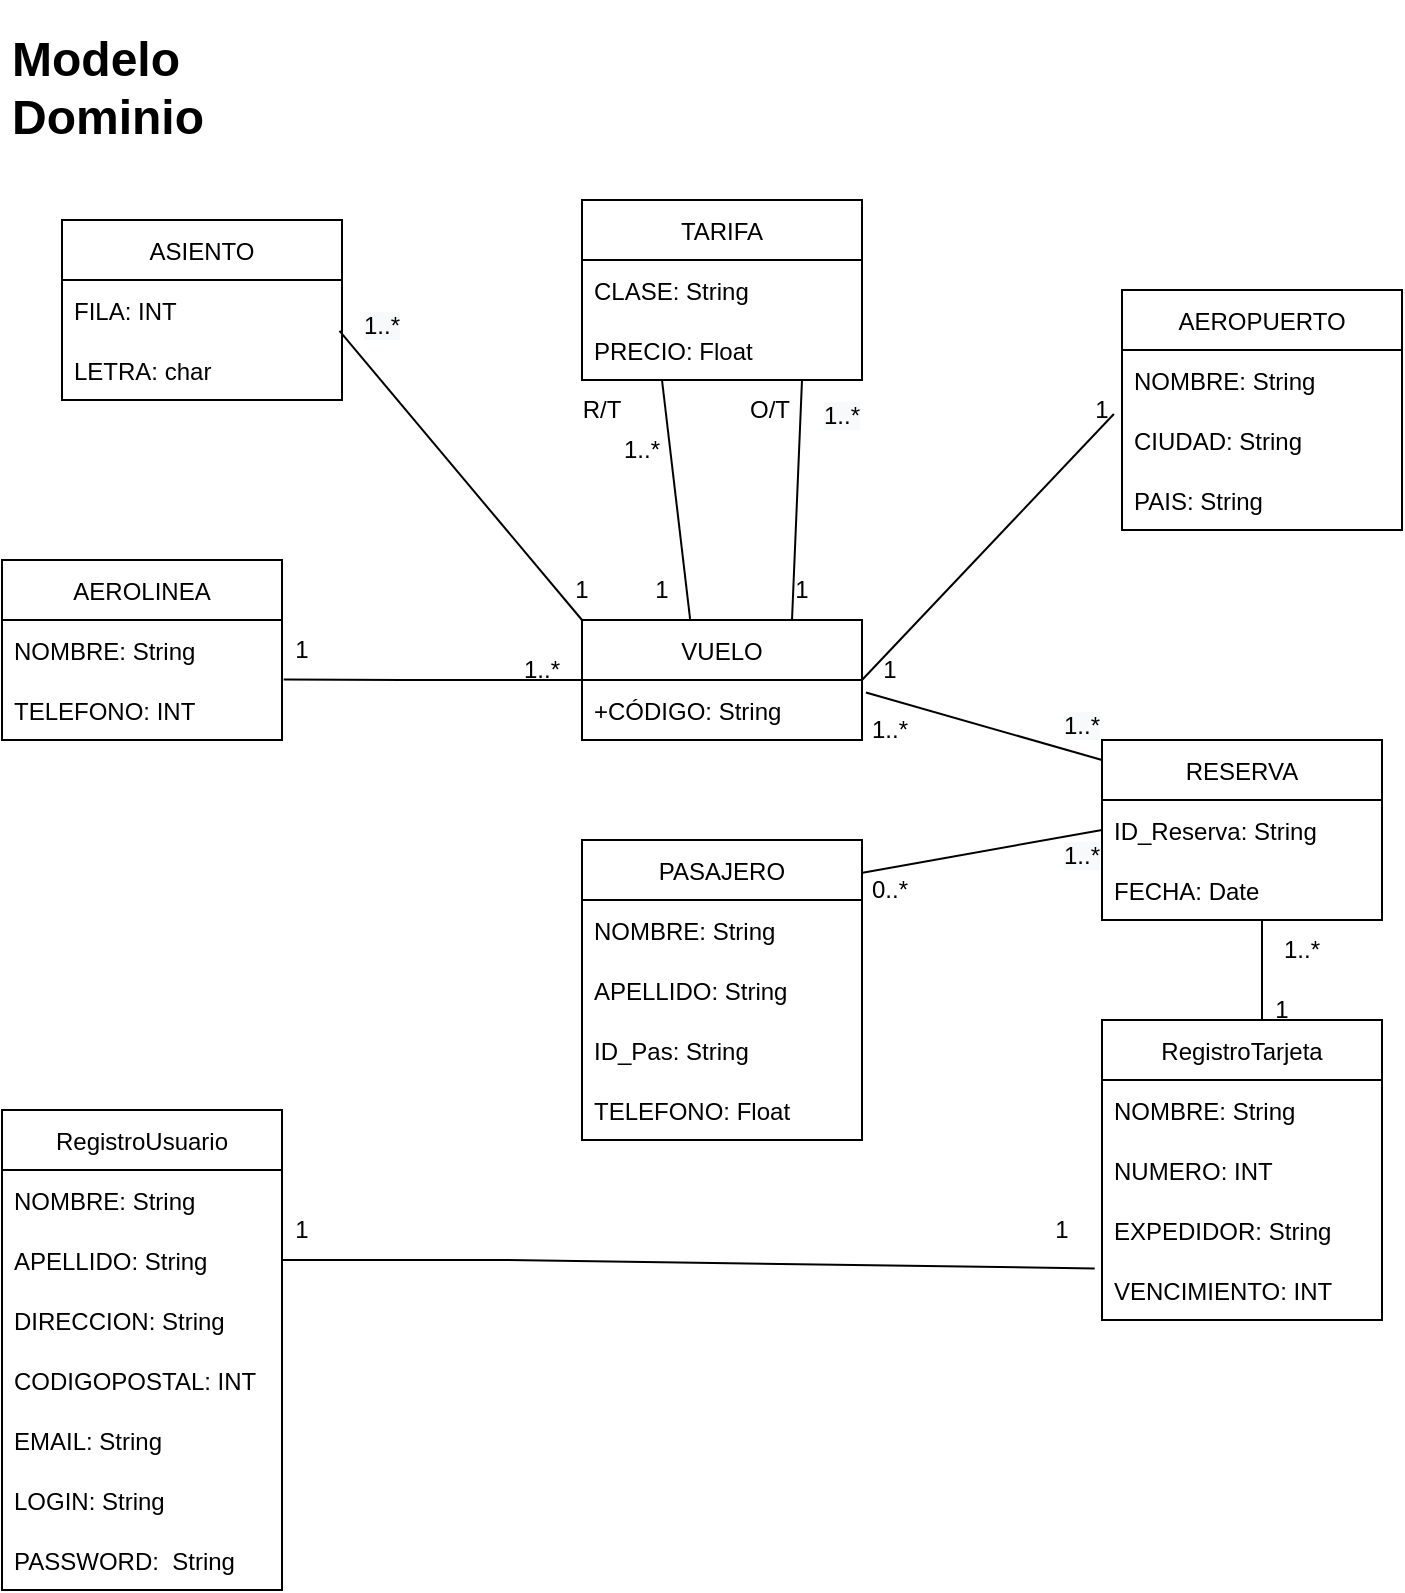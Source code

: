 <mxfile version="20.4.0" type="device" pages="4"><diagram id="knURJhaX554UZfUIasmn" name="Modelo Dominio"><mxGraphModel dx="1038" dy="547" grid="1" gridSize="10" guides="1" tooltips="1" connect="1" arrows="1" fold="1" page="1" pageScale="1" pageWidth="827" pageHeight="1169" math="0" shadow="0"><root><mxCell id="0"/><mxCell id="1" parent="0"/><mxCell id="WAjyS-P3bBQXWxx2FKVL-1" value="&lt;h1&gt;Modelo Dominio&lt;/h1&gt;" style="text;html=1;strokeColor=none;fillColor=none;spacing=5;spacingTop=-20;whiteSpace=wrap;overflow=hidden;rounded=0;" parent="1" vertex="1"><mxGeometry x="30" y="30" width="190" height="120" as="geometry"/></mxCell><mxCell id="RNScKSIP3VG7xCke7J54-3" value="VUELO" style="swimlane;fontStyle=0;childLayout=stackLayout;horizontal=1;startSize=30;horizontalStack=0;resizeParent=1;resizeParentMax=0;resizeLast=0;collapsible=1;marginBottom=0;" parent="1" vertex="1"><mxGeometry x="320" y="330" width="140" height="60" as="geometry"/></mxCell><mxCell id="RNScKSIP3VG7xCke7J54-4" value="+CÓDIGO: String" style="text;strokeColor=none;fillColor=none;align=left;verticalAlign=middle;spacingLeft=4;spacingRight=4;overflow=hidden;points=[[0,0.5],[1,0.5]];portConstraint=eastwest;rotatable=0;" parent="RNScKSIP3VG7xCke7J54-3" vertex="1"><mxGeometry y="30" width="140" height="30" as="geometry"/></mxCell><mxCell id="RNScKSIP3VG7xCke7J54-7" value="TARIFA" style="swimlane;fontStyle=0;childLayout=stackLayout;horizontal=1;startSize=30;horizontalStack=0;resizeParent=1;resizeParentMax=0;resizeLast=0;collapsible=1;marginBottom=0;" parent="1" vertex="1"><mxGeometry x="320" y="120" width="140" height="90" as="geometry"/></mxCell><mxCell id="RNScKSIP3VG7xCke7J54-8" value="CLASE: String" style="text;strokeColor=none;fillColor=none;align=left;verticalAlign=middle;spacingLeft=4;spacingRight=4;overflow=hidden;points=[[0,0.5],[1,0.5]];portConstraint=eastwest;rotatable=0;" parent="RNScKSIP3VG7xCke7J54-7" vertex="1"><mxGeometry y="30" width="140" height="30" as="geometry"/></mxCell><mxCell id="RNScKSIP3VG7xCke7J54-9" value="PRECIO: Float" style="text;strokeColor=none;fillColor=none;align=left;verticalAlign=middle;spacingLeft=4;spacingRight=4;overflow=hidden;points=[[0,0.5],[1,0.5]];portConstraint=eastwest;rotatable=0;" parent="RNScKSIP3VG7xCke7J54-7" vertex="1"><mxGeometry y="60" width="140" height="30" as="geometry"/></mxCell><mxCell id="RNScKSIP3VG7xCke7J54-11" value="" style="endArrow=none;html=1;rounded=0;exitX=0.75;exitY=0;exitDx=0;exitDy=0;" parent="1" source="RNScKSIP3VG7xCke7J54-3" edge="1"><mxGeometry width="50" height="50" relative="1" as="geometry"><mxPoint x="380" y="260" as="sourcePoint"/><mxPoint x="430" y="210" as="targetPoint"/></mxGeometry></mxCell><mxCell id="RNScKSIP3VG7xCke7J54-12" value="" style="endArrow=none;html=1;rounded=0;exitX=0.386;exitY=-0.01;exitDx=0;exitDy=0;exitPerimeter=0;" parent="1" source="RNScKSIP3VG7xCke7J54-3" edge="1"><mxGeometry width="50" height="50" relative="1" as="geometry"><mxPoint x="310" y="260" as="sourcePoint"/><mxPoint x="360" y="210" as="targetPoint"/></mxGeometry></mxCell><mxCell id="RNScKSIP3VG7xCke7J54-13" value="R/T" style="text;html=1;strokeColor=none;fillColor=none;align=center;verticalAlign=middle;whiteSpace=wrap;rounded=0;" parent="1" vertex="1"><mxGeometry x="300" y="210" width="60" height="30" as="geometry"/></mxCell><mxCell id="RNScKSIP3VG7xCke7J54-15" value="O/T" style="text;html=1;strokeColor=none;fillColor=none;align=center;verticalAlign=middle;whiteSpace=wrap;rounded=0;" parent="1" vertex="1"><mxGeometry x="384" y="210" width="60" height="30" as="geometry"/></mxCell><mxCell id="RNScKSIP3VG7xCke7J54-16" value="1" style="text;html=1;strokeColor=none;fillColor=none;align=center;verticalAlign=middle;whiteSpace=wrap;rounded=0;" parent="1" vertex="1"><mxGeometry x="330" y="300" width="60" height="30" as="geometry"/></mxCell><mxCell id="RNScKSIP3VG7xCke7J54-17" value="1" style="text;html=1;strokeColor=none;fillColor=none;align=center;verticalAlign=middle;whiteSpace=wrap;rounded=0;" parent="1" vertex="1"><mxGeometry x="400" y="300" width="60" height="30" as="geometry"/></mxCell><mxCell id="RNScKSIP3VG7xCke7J54-18" value="1..*" style="text;html=1;strokeColor=none;fillColor=none;align=center;verticalAlign=middle;whiteSpace=wrap;rounded=0;" parent="1" vertex="1"><mxGeometry x="320" y="230" width="60" height="30" as="geometry"/></mxCell><mxCell id="RNScKSIP3VG7xCke7J54-19" value="&#10;&lt;span style=&quot;color: rgb(0, 0, 0); font-family: Helvetica; font-size: 12px; font-style: normal; font-variant-ligatures: normal; font-variant-caps: normal; font-weight: 400; letter-spacing: normal; orphans: 2; text-align: center; text-indent: 0px; text-transform: none; widows: 2; word-spacing: 0px; -webkit-text-stroke-width: 0px; background-color: rgb(248, 249, 250); text-decoration-thickness: initial; text-decoration-style: initial; text-decoration-color: initial; float: none; display: inline !important;&quot;&gt;1..*&lt;/span&gt;&#10;&#10;" style="text;html=1;strokeColor=none;fillColor=none;align=center;verticalAlign=middle;whiteSpace=wrap;rounded=0;" parent="1" vertex="1"><mxGeometry x="420" y="220" width="60" height="30" as="geometry"/></mxCell><mxCell id="RNScKSIP3VG7xCke7J54-20" value="ASIENTO" style="swimlane;fontStyle=0;childLayout=stackLayout;horizontal=1;startSize=30;horizontalStack=0;resizeParent=1;resizeParentMax=0;resizeLast=0;collapsible=1;marginBottom=0;" parent="1" vertex="1"><mxGeometry x="60" y="130" width="140" height="90" as="geometry"/></mxCell><mxCell id="RNScKSIP3VG7xCke7J54-21" value="FILA: INT" style="text;strokeColor=none;fillColor=none;align=left;verticalAlign=middle;spacingLeft=4;spacingRight=4;overflow=hidden;points=[[0,0.5],[1,0.5]];portConstraint=eastwest;rotatable=0;" parent="RNScKSIP3VG7xCke7J54-20" vertex="1"><mxGeometry y="30" width="140" height="30" as="geometry"/></mxCell><mxCell id="RNScKSIP3VG7xCke7J54-64" value="LETRA: char" style="text;strokeColor=none;fillColor=none;align=left;verticalAlign=middle;spacingLeft=4;spacingRight=4;overflow=hidden;points=[[0,0.5],[1,0.5]];portConstraint=eastwest;rotatable=0;" parent="RNScKSIP3VG7xCke7J54-20" vertex="1"><mxGeometry y="60" width="140" height="30" as="geometry"/></mxCell><mxCell id="RNScKSIP3VG7xCke7J54-24" value="" style="endArrow=none;html=1;rounded=0;exitX=0;exitY=0;exitDx=0;exitDy=0;entryX=0.991;entryY=-0.153;entryDx=0;entryDy=0;entryPerimeter=0;" parent="1" source="RNScKSIP3VG7xCke7J54-3" edge="1"><mxGeometry width="50" height="50" relative="1" as="geometry"><mxPoint x="260" y="320" as="sourcePoint"/><mxPoint x="198.74" y="185.41" as="targetPoint"/></mxGeometry></mxCell><mxCell id="RNScKSIP3VG7xCke7J54-25" value="1" style="text;html=1;strokeColor=none;fillColor=none;align=center;verticalAlign=middle;whiteSpace=wrap;rounded=0;" parent="1" vertex="1"><mxGeometry x="290" y="300" width="60" height="30" as="geometry"/></mxCell><mxCell id="RNScKSIP3VG7xCke7J54-26" value="&#10;&lt;span style=&quot;color: rgb(0, 0, 0); font-family: Helvetica; font-size: 12px; font-style: normal; font-variant-ligatures: normal; font-variant-caps: normal; font-weight: 400; letter-spacing: normal; orphans: 2; text-align: center; text-indent: 0px; text-transform: none; widows: 2; word-spacing: 0px; -webkit-text-stroke-width: 0px; background-color: rgb(248, 249, 250); text-decoration-thickness: initial; text-decoration-style: initial; text-decoration-color: initial; float: none; display: inline !important;&quot;&gt;1..*&lt;/span&gt;&#10;&#10;" style="text;html=1;strokeColor=none;fillColor=none;align=center;verticalAlign=middle;whiteSpace=wrap;rounded=0;" parent="1" vertex="1"><mxGeometry x="190" y="175" width="60" height="30" as="geometry"/></mxCell><mxCell id="RNScKSIP3VG7xCke7J54-27" value="AEROLINEA" style="swimlane;fontStyle=0;childLayout=stackLayout;horizontal=1;startSize=30;horizontalStack=0;resizeParent=1;resizeParentMax=0;resizeLast=0;collapsible=1;marginBottom=0;" parent="1" vertex="1"><mxGeometry x="30" y="300" width="140" height="90" as="geometry"/></mxCell><mxCell id="RNScKSIP3VG7xCke7J54-28" value="NOMBRE: String" style="text;strokeColor=none;fillColor=none;align=left;verticalAlign=middle;spacingLeft=4;spacingRight=4;overflow=hidden;points=[[0,0.5],[1,0.5]];portConstraint=eastwest;rotatable=0;" parent="RNScKSIP3VG7xCke7J54-27" vertex="1"><mxGeometry y="30" width="140" height="30" as="geometry"/></mxCell><mxCell id="RNScKSIP3VG7xCke7J54-29" value="TELEFONO: INT" style="text;strokeColor=none;fillColor=none;align=left;verticalAlign=middle;spacingLeft=4;spacingRight=4;overflow=hidden;points=[[0,0.5],[1,0.5]];portConstraint=eastwest;rotatable=0;" parent="RNScKSIP3VG7xCke7J54-27" vertex="1"><mxGeometry y="60" width="140" height="30" as="geometry"/></mxCell><mxCell id="RNScKSIP3VG7xCke7J54-31" value="" style="endArrow=none;html=1;rounded=0;entryX=0;entryY=0.5;entryDx=0;entryDy=0;exitX=1.006;exitY=0.993;exitDx=0;exitDy=0;exitPerimeter=0;" parent="1" source="RNScKSIP3VG7xCke7J54-28" target="RNScKSIP3VG7xCke7J54-3" edge="1"><mxGeometry width="50" height="50" relative="1" as="geometry"><mxPoint x="200" y="280" as="sourcePoint"/><mxPoint x="250" y="230" as="targetPoint"/><Array as="points"><mxPoint x="230" y="360"/></Array></mxGeometry></mxCell><mxCell id="RNScKSIP3VG7xCke7J54-32" value="1" style="text;html=1;strokeColor=none;fillColor=none;align=center;verticalAlign=middle;whiteSpace=wrap;rounded=0;" parent="1" vertex="1"><mxGeometry x="150" y="330" width="60" height="30" as="geometry"/></mxCell><mxCell id="RNScKSIP3VG7xCke7J54-35" value="1..*" style="text;html=1;strokeColor=none;fillColor=none;align=center;verticalAlign=middle;whiteSpace=wrap;rounded=0;" parent="1" vertex="1"><mxGeometry x="270" y="340" width="60" height="30" as="geometry"/></mxCell><mxCell id="RNScKSIP3VG7xCke7J54-36" value="AEROPUERTO" style="swimlane;fontStyle=0;childLayout=stackLayout;horizontal=1;startSize=30;horizontalStack=0;resizeParent=1;resizeParentMax=0;resizeLast=0;collapsible=1;marginBottom=0;" parent="1" vertex="1"><mxGeometry x="590" y="165" width="140" height="120" as="geometry"/></mxCell><mxCell id="RNScKSIP3VG7xCke7J54-37" value="NOMBRE: String" style="text;strokeColor=none;fillColor=none;align=left;verticalAlign=middle;spacingLeft=4;spacingRight=4;overflow=hidden;points=[[0,0.5],[1,0.5]];portConstraint=eastwest;rotatable=0;" parent="RNScKSIP3VG7xCke7J54-36" vertex="1"><mxGeometry y="30" width="140" height="30" as="geometry"/></mxCell><mxCell id="RNScKSIP3VG7xCke7J54-38" value="CIUDAD: String" style="text;strokeColor=none;fillColor=none;align=left;verticalAlign=middle;spacingLeft=4;spacingRight=4;overflow=hidden;points=[[0,0.5],[1,0.5]];portConstraint=eastwest;rotatable=0;" parent="RNScKSIP3VG7xCke7J54-36" vertex="1"><mxGeometry y="60" width="140" height="30" as="geometry"/></mxCell><mxCell id="RNScKSIP3VG7xCke7J54-39" value="PAIS: String" style="text;strokeColor=none;fillColor=none;align=left;verticalAlign=middle;spacingLeft=4;spacingRight=4;overflow=hidden;points=[[0,0.5],[1,0.5]];portConstraint=eastwest;rotatable=0;" parent="RNScKSIP3VG7xCke7J54-36" vertex="1"><mxGeometry y="90" width="140" height="30" as="geometry"/></mxCell><mxCell id="RNScKSIP3VG7xCke7J54-40" value="" style="endArrow=none;html=1;rounded=0;entryX=-0.029;entryY=0.067;entryDx=0;entryDy=0;entryPerimeter=0;" parent="1" target="RNScKSIP3VG7xCke7J54-38" edge="1"><mxGeometry width="50" height="50" relative="1" as="geometry"><mxPoint x="460" y="360" as="sourcePoint"/><mxPoint x="510" y="310" as="targetPoint"/></mxGeometry></mxCell><mxCell id="RNScKSIP3VG7xCke7J54-41" value="1" style="text;html=1;strokeColor=none;fillColor=none;align=center;verticalAlign=middle;whiteSpace=wrap;rounded=0;" parent="1" vertex="1"><mxGeometry x="550" y="210" width="60" height="30" as="geometry"/></mxCell><mxCell id="RNScKSIP3VG7xCke7J54-42" value="1" style="text;html=1;strokeColor=none;fillColor=none;align=center;verticalAlign=middle;whiteSpace=wrap;rounded=0;" parent="1" vertex="1"><mxGeometry x="444" y="340" width="60" height="30" as="geometry"/></mxCell><mxCell id="RNScKSIP3VG7xCke7J54-49" value="" style="endArrow=none;html=1;rounded=0;exitX=1.014;exitY=0.207;exitDx=0;exitDy=0;exitPerimeter=0;" parent="1" source="RNScKSIP3VG7xCke7J54-4" edge="1"><mxGeometry width="50" height="50" relative="1" as="geometry"><mxPoint x="460" y="420" as="sourcePoint"/><mxPoint x="580" y="400" as="targetPoint"/></mxGeometry></mxCell><mxCell id="RNScKSIP3VG7xCke7J54-50" value="RESERVA" style="swimlane;fontStyle=0;childLayout=stackLayout;horizontal=1;startSize=30;horizontalStack=0;resizeParent=1;resizeParentMax=0;resizeLast=0;collapsible=1;marginBottom=0;" parent="1" vertex="1"><mxGeometry x="580" y="390" width="140" height="90" as="geometry"/></mxCell><mxCell id="RNScKSIP3VG7xCke7J54-51" value="ID_Reserva: String" style="text;strokeColor=none;fillColor=none;align=left;verticalAlign=middle;spacingLeft=4;spacingRight=4;overflow=hidden;points=[[0,0.5],[1,0.5]];portConstraint=eastwest;rotatable=0;" parent="RNScKSIP3VG7xCke7J54-50" vertex="1"><mxGeometry y="30" width="140" height="30" as="geometry"/></mxCell><mxCell id="RNScKSIP3VG7xCke7J54-52" value="FECHA: Date" style="text;strokeColor=none;fillColor=none;align=left;verticalAlign=middle;spacingLeft=4;spacingRight=4;overflow=hidden;points=[[0,0.5],[1,0.5]];portConstraint=eastwest;rotatable=0;" parent="RNScKSIP3VG7xCke7J54-50" vertex="1"><mxGeometry y="60" width="140" height="30" as="geometry"/></mxCell><mxCell id="RNScKSIP3VG7xCke7J54-54" value="" style="endArrow=none;html=1;rounded=0;entryX=0;entryY=0.5;entryDx=0;entryDy=0;" parent="1" target="RNScKSIP3VG7xCke7J54-51" edge="1"><mxGeometry width="50" height="50" relative="1" as="geometry"><mxPoint x="440" y="460" as="sourcePoint"/><mxPoint x="580" y="410" as="targetPoint"/></mxGeometry></mxCell><mxCell id="RNScKSIP3VG7xCke7J54-55" value="PASAJERO" style="swimlane;fontStyle=0;childLayout=stackLayout;horizontal=1;startSize=30;horizontalStack=0;resizeParent=1;resizeParentMax=0;resizeLast=0;collapsible=1;marginBottom=0;" parent="1" vertex="1"><mxGeometry x="320" y="440" width="140" height="150" as="geometry"/></mxCell><mxCell id="RNScKSIP3VG7xCke7J54-56" value="NOMBRE: String" style="text;strokeColor=none;fillColor=none;align=left;verticalAlign=middle;spacingLeft=4;spacingRight=4;overflow=hidden;points=[[0,0.5],[1,0.5]];portConstraint=eastwest;rotatable=0;" parent="RNScKSIP3VG7xCke7J54-55" vertex="1"><mxGeometry y="30" width="140" height="30" as="geometry"/></mxCell><mxCell id="RNScKSIP3VG7xCke7J54-57" value="APELLIDO: String" style="text;strokeColor=none;fillColor=none;align=left;verticalAlign=middle;spacingLeft=4;spacingRight=4;overflow=hidden;points=[[0,0.5],[1,0.5]];portConstraint=eastwest;rotatable=0;" parent="RNScKSIP3VG7xCke7J54-55" vertex="1"><mxGeometry y="60" width="140" height="30" as="geometry"/></mxCell><mxCell id="RNScKSIP3VG7xCke7J54-58" value="ID_Pas: String" style="text;strokeColor=none;fillColor=none;align=left;verticalAlign=middle;spacingLeft=4;spacingRight=4;overflow=hidden;points=[[0,0.5],[1,0.5]];portConstraint=eastwest;rotatable=0;" parent="RNScKSIP3VG7xCke7J54-55" vertex="1"><mxGeometry y="90" width="140" height="30" as="geometry"/></mxCell><mxCell id="RNScKSIP3VG7xCke7J54-63" value="TELEFONO: Float" style="text;strokeColor=none;fillColor=none;align=left;verticalAlign=middle;spacingLeft=4;spacingRight=4;overflow=hidden;points=[[0,0.5],[1,0.5]];portConstraint=eastwest;rotatable=0;" parent="RNScKSIP3VG7xCke7J54-55" vertex="1"><mxGeometry y="120" width="140" height="30" as="geometry"/></mxCell><mxCell id="RNScKSIP3VG7xCke7J54-59" value="0..*" style="text;html=1;strokeColor=none;fillColor=none;align=center;verticalAlign=middle;whiteSpace=wrap;rounded=0;" parent="1" vertex="1"><mxGeometry x="444" y="450" width="60" height="30" as="geometry"/></mxCell><mxCell id="RNScKSIP3VG7xCke7J54-60" value="&#10;&lt;span style=&quot;color: rgb(0, 0, 0); font-family: Helvetica; font-size: 12px; font-style: normal; font-variant-ligatures: normal; font-variant-caps: normal; font-weight: 400; letter-spacing: normal; orphans: 2; text-align: center; text-indent: 0px; text-transform: none; widows: 2; word-spacing: 0px; -webkit-text-stroke-width: 0px; background-color: rgb(248, 249, 250); text-decoration-thickness: initial; text-decoration-style: initial; text-decoration-color: initial; float: none; display: inline !important;&quot;&gt;1..*&lt;/span&gt;&#10;&#10;" style="text;html=1;strokeColor=none;fillColor=none;align=center;verticalAlign=middle;whiteSpace=wrap;rounded=0;" parent="1" vertex="1"><mxGeometry x="540" y="440" width="60" height="30" as="geometry"/></mxCell><mxCell id="RNScKSIP3VG7xCke7J54-61" value="1..*" style="text;html=1;strokeColor=none;fillColor=none;align=center;verticalAlign=middle;whiteSpace=wrap;rounded=0;" parent="1" vertex="1"><mxGeometry x="444" y="370" width="60" height="30" as="geometry"/></mxCell><mxCell id="RNScKSIP3VG7xCke7J54-62" value="&#10;&lt;span style=&quot;color: rgb(0, 0, 0); font-family: Helvetica; font-size: 12px; font-style: normal; font-variant-ligatures: normal; font-variant-caps: normal; font-weight: 400; letter-spacing: normal; orphans: 2; text-align: center; text-indent: 0px; text-transform: none; widows: 2; word-spacing: 0px; -webkit-text-stroke-width: 0px; background-color: rgb(248, 249, 250); text-decoration-thickness: initial; text-decoration-style: initial; text-decoration-color: initial; float: none; display: inline !important;&quot;&gt;1..*&lt;/span&gt;&#10;&#10;" style="text;html=1;strokeColor=none;fillColor=none;align=center;verticalAlign=middle;whiteSpace=wrap;rounded=0;" parent="1" vertex="1"><mxGeometry x="540" y="375" width="60" height="30" as="geometry"/></mxCell><mxCell id="dt868lQmkPPygjJpLcoF-1" value="" style="endArrow=none;html=1;rounded=0;" edge="1" parent="1"><mxGeometry width="50" height="50" relative="1" as="geometry"><mxPoint x="660" y="530" as="sourcePoint"/><mxPoint x="660" y="480" as="targetPoint"/></mxGeometry></mxCell><mxCell id="dt868lQmkPPygjJpLcoF-2" value="RegistroTarjeta" style="swimlane;fontStyle=0;childLayout=stackLayout;horizontal=1;startSize=30;horizontalStack=0;resizeParent=1;resizeParentMax=0;resizeLast=0;collapsible=1;marginBottom=0;" vertex="1" parent="1"><mxGeometry x="580" y="530" width="140" height="150" as="geometry"/></mxCell><mxCell id="dt868lQmkPPygjJpLcoF-3" value="NOMBRE: String" style="text;strokeColor=none;fillColor=none;align=left;verticalAlign=middle;spacingLeft=4;spacingRight=4;overflow=hidden;points=[[0,0.5],[1,0.5]];portConstraint=eastwest;rotatable=0;" vertex="1" parent="dt868lQmkPPygjJpLcoF-2"><mxGeometry y="30" width="140" height="30" as="geometry"/></mxCell><mxCell id="dt868lQmkPPygjJpLcoF-4" value="NUMERO: INT" style="text;strokeColor=none;fillColor=none;align=left;verticalAlign=middle;spacingLeft=4;spacingRight=4;overflow=hidden;points=[[0,0.5],[1,0.5]];portConstraint=eastwest;rotatable=0;" vertex="1" parent="dt868lQmkPPygjJpLcoF-2"><mxGeometry y="60" width="140" height="30" as="geometry"/></mxCell><mxCell id="dt868lQmkPPygjJpLcoF-5" value="EXPEDIDOR: String" style="text;strokeColor=none;fillColor=none;align=left;verticalAlign=middle;spacingLeft=4;spacingRight=4;overflow=hidden;points=[[0,0.5],[1,0.5]];portConstraint=eastwest;rotatable=0;" vertex="1" parent="dt868lQmkPPygjJpLcoF-2"><mxGeometry y="90" width="140" height="30" as="geometry"/></mxCell><mxCell id="dt868lQmkPPygjJpLcoF-6" value="VENCIMIENTO: INT" style="text;strokeColor=none;fillColor=none;align=left;verticalAlign=middle;spacingLeft=4;spacingRight=4;overflow=hidden;points=[[0,0.5],[1,0.5]];portConstraint=eastwest;rotatable=0;" vertex="1" parent="dt868lQmkPPygjJpLcoF-2"><mxGeometry y="120" width="140" height="30" as="geometry"/></mxCell><mxCell id="dt868lQmkPPygjJpLcoF-7" value="1" style="text;html=1;strokeColor=none;fillColor=none;align=center;verticalAlign=middle;whiteSpace=wrap;rounded=0;" vertex="1" parent="1"><mxGeometry x="640" y="510" width="60" height="30" as="geometry"/></mxCell><mxCell id="dt868lQmkPPygjJpLcoF-9" value="1..*" style="text;html=1;strokeColor=none;fillColor=none;align=center;verticalAlign=middle;whiteSpace=wrap;rounded=0;" vertex="1" parent="1"><mxGeometry x="650" y="480" width="60" height="30" as="geometry"/></mxCell><mxCell id="dt868lQmkPPygjJpLcoF-10" value="RegistroUsuario" style="swimlane;fontStyle=0;childLayout=stackLayout;horizontal=1;startSize=30;horizontalStack=0;resizeParent=1;resizeParentMax=0;resizeLast=0;collapsible=1;marginBottom=0;" vertex="1" parent="1"><mxGeometry x="30" y="575" width="140" height="240" as="geometry"/></mxCell><mxCell id="dt868lQmkPPygjJpLcoF-11" value="NOMBRE: String" style="text;strokeColor=none;fillColor=none;align=left;verticalAlign=middle;spacingLeft=4;spacingRight=4;overflow=hidden;points=[[0,0.5],[1,0.5]];portConstraint=eastwest;rotatable=0;" vertex="1" parent="dt868lQmkPPygjJpLcoF-10"><mxGeometry y="30" width="140" height="30" as="geometry"/></mxCell><mxCell id="dt868lQmkPPygjJpLcoF-14" value="APELLIDO: String" style="text;strokeColor=none;fillColor=none;align=left;verticalAlign=middle;spacingLeft=4;spacingRight=4;overflow=hidden;points=[[0,0.5],[1,0.5]];portConstraint=eastwest;rotatable=0;" vertex="1" parent="dt868lQmkPPygjJpLcoF-10"><mxGeometry y="60" width="140" height="30" as="geometry"/></mxCell><mxCell id="dt868lQmkPPygjJpLcoF-12" value="DIRECCION: String" style="text;strokeColor=none;fillColor=none;align=left;verticalAlign=middle;spacingLeft=4;spacingRight=4;overflow=hidden;points=[[0,0.5],[1,0.5]];portConstraint=eastwest;rotatable=0;" vertex="1" parent="dt868lQmkPPygjJpLcoF-10"><mxGeometry y="90" width="140" height="30" as="geometry"/></mxCell><mxCell id="dt868lQmkPPygjJpLcoF-13" value="CODIGOPOSTAL: INT" style="text;strokeColor=none;fillColor=none;align=left;verticalAlign=middle;spacingLeft=4;spacingRight=4;overflow=hidden;points=[[0,0.5],[1,0.5]];portConstraint=eastwest;rotatable=0;" vertex="1" parent="dt868lQmkPPygjJpLcoF-10"><mxGeometry y="120" width="140" height="30" as="geometry"/></mxCell><mxCell id="dt868lQmkPPygjJpLcoF-15" value="EMAIL: String" style="text;strokeColor=none;fillColor=none;align=left;verticalAlign=middle;spacingLeft=4;spacingRight=4;overflow=hidden;points=[[0,0.5],[1,0.5]];portConstraint=eastwest;rotatable=0;" vertex="1" parent="dt868lQmkPPygjJpLcoF-10"><mxGeometry y="150" width="140" height="30" as="geometry"/></mxCell><mxCell id="dt868lQmkPPygjJpLcoF-16" value="LOGIN: String" style="text;strokeColor=none;fillColor=none;align=left;verticalAlign=middle;spacingLeft=4;spacingRight=4;overflow=hidden;points=[[0,0.5],[1,0.5]];portConstraint=eastwest;rotatable=0;" vertex="1" parent="dt868lQmkPPygjJpLcoF-10"><mxGeometry y="180" width="140" height="30" as="geometry"/></mxCell><mxCell id="dt868lQmkPPygjJpLcoF-17" value="PASSWORD:  String" style="text;strokeColor=none;fillColor=none;align=left;verticalAlign=middle;spacingLeft=4;spacingRight=4;overflow=hidden;points=[[0,0.5],[1,0.5]];portConstraint=eastwest;rotatable=0;" vertex="1" parent="dt868lQmkPPygjJpLcoF-10"><mxGeometry y="210" width="140" height="30" as="geometry"/></mxCell><mxCell id="dt868lQmkPPygjJpLcoF-19" value="" style="endArrow=none;html=1;rounded=0;exitX=1;exitY=0.5;exitDx=0;exitDy=0;entryX=-0.026;entryY=0.14;entryDx=0;entryDy=0;entryPerimeter=0;" edge="1" parent="1" source="dt868lQmkPPygjJpLcoF-14" target="dt868lQmkPPygjJpLcoF-6"><mxGeometry width="50" height="50" relative="1" as="geometry"><mxPoint x="600" y="730" as="sourcePoint"/><mxPoint x="650" y="680" as="targetPoint"/><Array as="points"><mxPoint x="280" y="650"/></Array></mxGeometry></mxCell><mxCell id="dt868lQmkPPygjJpLcoF-20" value="1" style="text;html=1;strokeColor=none;fillColor=none;align=center;verticalAlign=middle;whiteSpace=wrap;rounded=0;" vertex="1" parent="1"><mxGeometry x="530" y="620" width="60" height="30" as="geometry"/></mxCell><mxCell id="dt868lQmkPPygjJpLcoF-21" value="1" style="text;html=1;strokeColor=none;fillColor=none;align=center;verticalAlign=middle;whiteSpace=wrap;rounded=0;" vertex="1" parent="1"><mxGeometry x="150" y="620" width="60" height="30" as="geometry"/></mxCell></root></mxGraphModel></diagram><diagram id="EfIGA9Op2pjt3OfpkC7z" name="DER Logico"><mxGraphModel dx="2903" dy="978" grid="1" gridSize="10" guides="1" tooltips="1" connect="1" arrows="1" fold="1" page="1" pageScale="1" pageWidth="827" pageHeight="1169" math="0" shadow="0"><root><mxCell id="0"/><mxCell id="1" parent="0"/><mxCell id="EucIv2n5wqgnmH3EYZCQ-1" value="&lt;h1&gt;DER Lógico&lt;/h1&gt;" style="text;html=1;strokeColor=none;fillColor=none;spacing=5;spacingTop=-20;whiteSpace=wrap;overflow=hidden;rounded=0;" parent="1" vertex="1"><mxGeometry x="10" y="10" width="190" height="120" as="geometry"/></mxCell><mxCell id="EucIv2n5wqgnmH3EYZCQ-6" style="edgeStyle=orthogonalEdgeStyle;rounded=0;orthogonalLoop=1;jettySize=auto;html=1;exitX=0.5;exitY=0;exitDx=0;exitDy=0;entryX=0.5;entryY=1;entryDx=0;entryDy=0;" parent="1" source="EucIv2n5wqgnmH3EYZCQ-2" target="EucIv2n5wqgnmH3EYZCQ-3" edge="1"><mxGeometry relative="1" as="geometry"/></mxCell><mxCell id="EucIv2n5wqgnmH3EYZCQ-7" style="edgeStyle=orthogonalEdgeStyle;rounded=0;orthogonalLoop=1;jettySize=auto;html=1;exitX=0.5;exitY=0;exitDx=0;exitDy=0;entryX=0.5;entryY=1;entryDx=0;entryDy=0;" parent="1" source="EucIv2n5wqgnmH3EYZCQ-2" target="EucIv2n5wqgnmH3EYZCQ-4" edge="1"><mxGeometry relative="1" as="geometry"/></mxCell><mxCell id="EucIv2n5wqgnmH3EYZCQ-8" style="edgeStyle=orthogonalEdgeStyle;rounded=0;orthogonalLoop=1;jettySize=auto;html=1;exitX=0.5;exitY=0;exitDx=0;exitDy=0;entryX=0.5;entryY=1;entryDx=0;entryDy=0;" parent="1" source="EucIv2n5wqgnmH3EYZCQ-2" target="EucIv2n5wqgnmH3EYZCQ-5" edge="1"><mxGeometry relative="1" as="geometry"/></mxCell><mxCell id="EucIv2n5wqgnmH3EYZCQ-2" value="SOCIO" style="rounded=0;whiteSpace=wrap;html=1;" parent="1" vertex="1"><mxGeometry x="354" y="190" width="120" height="60" as="geometry"/></mxCell><mxCell id="EucIv2n5wqgnmH3EYZCQ-3" value="NOMBRE" style="ellipse;whiteSpace=wrap;html=1;" parent="1" vertex="1"><mxGeometry x="230" y="80" width="100" height="60" as="geometry"/></mxCell><mxCell id="EucIv2n5wqgnmH3EYZCQ-4" value="APELLIDO" style="ellipse;whiteSpace=wrap;html=1;" parent="1" vertex="1"><mxGeometry x="360" y="80" width="100" height="60" as="geometry"/></mxCell><mxCell id="EucIv2n5wqgnmH3EYZCQ-5" value="&lt;u&gt;&lt;b&gt;COD_SOCIO&lt;/b&gt;&lt;/u&gt;" style="ellipse;whiteSpace=wrap;html=1;" parent="1" vertex="1"><mxGeometry x="490" y="80" width="100" height="60" as="geometry"/></mxCell><mxCell id="EucIv2n5wqgnmH3EYZCQ-9" value="PERTENECE" style="rhombus;whiteSpace=wrap;html=1;" parent="1" vertex="1"><mxGeometry x="140" y="170" width="80" height="80" as="geometry"/></mxCell><mxCell id="EucIv2n5wqgnmH3EYZCQ-10" value="" style="endArrow=none;html=1;rounded=0;entryX=0;entryY=0.377;entryDx=0;entryDy=0;entryPerimeter=0;" parent="1" target="EucIv2n5wqgnmH3EYZCQ-2" edge="1"><mxGeometry width="50" height="50" relative="1" as="geometry"><mxPoint x="220" y="213" as="sourcePoint"/><mxPoint x="170" y="160" as="targetPoint"/></mxGeometry></mxCell><mxCell id="EucIv2n5wqgnmH3EYZCQ-11" value="" style="endArrow=none;html=1;rounded=0;" parent="1" edge="1"><mxGeometry width="50" height="50" relative="1" as="geometry"><mxPoint x="-10" y="209.5" as="sourcePoint"/><mxPoint x="140" y="209.5" as="targetPoint"/></mxGeometry></mxCell><mxCell id="EucIv2n5wqgnmH3EYZCQ-12" value="N" style="text;html=1;strokeColor=none;fillColor=none;align=center;verticalAlign=middle;whiteSpace=wrap;rounded=0;" parent="1" vertex="1"><mxGeometry x="310" y="190" width="60" height="30" as="geometry"/></mxCell><mxCell id="EucIv2n5wqgnmH3EYZCQ-18" style="edgeStyle=orthogonalEdgeStyle;rounded=0;orthogonalLoop=1;jettySize=auto;html=1;exitX=0.5;exitY=1;exitDx=0;exitDy=0;entryX=0.5;entryY=0;entryDx=0;entryDy=0;" parent="1" source="EucIv2n5wqgnmH3EYZCQ-13" target="EucIv2n5wqgnmH3EYZCQ-17" edge="1"><mxGeometry relative="1" as="geometry"/></mxCell><mxCell id="EucIv2n5wqgnmH3EYZCQ-19" style="edgeStyle=orthogonalEdgeStyle;rounded=0;orthogonalLoop=1;jettySize=auto;html=1;exitX=0.5;exitY=1;exitDx=0;exitDy=0;entryX=0.5;entryY=0;entryDx=0;entryDy=0;" parent="1" source="EucIv2n5wqgnmH3EYZCQ-13" target="EucIv2n5wqgnmH3EYZCQ-16" edge="1"><mxGeometry relative="1" as="geometry"/></mxCell><mxCell id="EucIv2n5wqgnmH3EYZCQ-13" value="CATEGORIA" style="rounded=0;whiteSpace=wrap;html=1;" parent="1" vertex="1"><mxGeometry x="-130" y="180" width="120" height="60" as="geometry"/></mxCell><mxCell id="EucIv2n5wqgnmH3EYZCQ-14" value="1" style="text;html=1;strokeColor=none;fillColor=none;align=center;verticalAlign=middle;whiteSpace=wrap;rounded=0;" parent="1" vertex="1"><mxGeometry x="-20" y="180" width="60" height="30" as="geometry"/></mxCell><mxCell id="EucIv2n5wqgnmH3EYZCQ-15" value="1:N" style="text;html=1;strokeColor=none;fillColor=none;align=center;verticalAlign=middle;whiteSpace=wrap;rounded=0;" parent="1" vertex="1"><mxGeometry x="150" y="140" width="60" height="30" as="geometry"/></mxCell><mxCell id="EucIv2n5wqgnmH3EYZCQ-16" value="NOMBRE" style="ellipse;whiteSpace=wrap;html=1;" parent="1" vertex="1"><mxGeometry x="-220" y="280" width="100" height="60" as="geometry"/></mxCell><mxCell id="EucIv2n5wqgnmH3EYZCQ-17" value="&lt;u&gt;&lt;b&gt;COD_CAT&lt;/b&gt;&lt;/u&gt;" style="ellipse;whiteSpace=wrap;html=1;" parent="1" vertex="1"><mxGeometry x="-90" y="280" width="100" height="60" as="geometry"/></mxCell><mxCell id="EucIv2n5wqgnmH3EYZCQ-20" value="" style="endArrow=none;html=1;rounded=0;" parent="1" edge="1"><mxGeometry width="50" height="50" relative="1" as="geometry"><mxPoint x="420" y="310" as="sourcePoint"/><mxPoint x="420" y="250" as="targetPoint"/></mxGeometry></mxCell><mxCell id="EucIv2n5wqgnmH3EYZCQ-21" value="PRACTICA" style="rhombus;whiteSpace=wrap;html=1;" parent="1" vertex="1"><mxGeometry x="380" y="310" width="80" height="80" as="geometry"/></mxCell><mxCell id="EucIv2n5wqgnmH3EYZCQ-22" value="N:M" style="text;html=1;strokeColor=none;fillColor=none;align=center;verticalAlign=middle;whiteSpace=wrap;rounded=0;" parent="1" vertex="1"><mxGeometry x="450" y="335" width="60" height="30" as="geometry"/></mxCell><mxCell id="EucIv2n5wqgnmH3EYZCQ-23" value="N" style="text;html=1;strokeColor=none;fillColor=none;align=center;verticalAlign=middle;whiteSpace=wrap;rounded=0;" parent="1" vertex="1"><mxGeometry x="400" y="250" width="60" height="30" as="geometry"/></mxCell><mxCell id="EucIv2n5wqgnmH3EYZCQ-24" value="" style="endArrow=none;html=1;rounded=0;" parent="1" edge="1"><mxGeometry width="50" height="50" relative="1" as="geometry"><mxPoint x="419.5" y="450" as="sourcePoint"/><mxPoint x="419.5" y="390" as="targetPoint"/></mxGeometry></mxCell><mxCell id="EucIv2n5wqgnmH3EYZCQ-30" style="edgeStyle=orthogonalEdgeStyle;rounded=0;orthogonalLoop=1;jettySize=auto;html=1;exitX=0.5;exitY=1;exitDx=0;exitDy=0;entryX=0.5;entryY=0;entryDx=0;entryDy=0;" parent="1" source="EucIv2n5wqgnmH3EYZCQ-25" target="EucIv2n5wqgnmH3EYZCQ-28" edge="1"><mxGeometry relative="1" as="geometry"/></mxCell><mxCell id="EucIv2n5wqgnmH3EYZCQ-31" style="edgeStyle=orthogonalEdgeStyle;rounded=0;orthogonalLoop=1;jettySize=auto;html=1;exitX=0.5;exitY=1;exitDx=0;exitDy=0;entryX=0.5;entryY=0;entryDx=0;entryDy=0;" parent="1" source="EucIv2n5wqgnmH3EYZCQ-25" target="EucIv2n5wqgnmH3EYZCQ-29" edge="1"><mxGeometry relative="1" as="geometry"/></mxCell><mxCell id="EucIv2n5wqgnmH3EYZCQ-32" style="edgeStyle=orthogonalEdgeStyle;rounded=0;orthogonalLoop=1;jettySize=auto;html=1;exitX=0.5;exitY=1;exitDx=0;exitDy=0;entryX=0.5;entryY=0;entryDx=0;entryDy=0;" parent="1" source="EucIv2n5wqgnmH3EYZCQ-25" target="EucIv2n5wqgnmH3EYZCQ-27" edge="1"><mxGeometry relative="1" as="geometry"/></mxCell><mxCell id="EucIv2n5wqgnmH3EYZCQ-25" value="DEPORTE" style="rounded=0;whiteSpace=wrap;html=1;" parent="1" vertex="1"><mxGeometry x="360" y="450" width="120" height="60" as="geometry"/></mxCell><mxCell id="EucIv2n5wqgnmH3EYZCQ-26" value="M" style="text;html=1;strokeColor=none;fillColor=none;align=center;verticalAlign=middle;whiteSpace=wrap;rounded=0;" parent="1" vertex="1"><mxGeometry x="400" y="420" width="60" height="30" as="geometry"/></mxCell><mxCell id="EucIv2n5wqgnmH3EYZCQ-27" value="&lt;u&gt;&lt;b&gt;COD_DEPORTE&lt;/b&gt;&lt;/u&gt;" style="ellipse;whiteSpace=wrap;html=1;" parent="1" vertex="1"><mxGeometry x="230" y="555" width="100" height="60" as="geometry"/></mxCell><mxCell id="EucIv2n5wqgnmH3EYZCQ-28" value="NOMBRE" style="ellipse;whiteSpace=wrap;html=1;" parent="1" vertex="1"><mxGeometry x="350" y="555" width="100" height="60" as="geometry"/></mxCell><mxCell id="EucIv2n5wqgnmH3EYZCQ-29" value="ARANCEL" style="ellipse;whiteSpace=wrap;html=1;" parent="1" vertex="1"><mxGeometry x="474" y="555" width="100" height="60" as="geometry"/></mxCell><mxCell id="EucIv2n5wqgnmH3EYZCQ-33" value="" style="endArrow=none;html=1;rounded=0;" parent="1" edge="1"><mxGeometry width="50" height="50" relative="1" as="geometry"><mxPoint x="480" y="480" as="sourcePoint"/><mxPoint x="640" y="480" as="targetPoint"/></mxGeometry></mxCell><mxCell id="EucIv2n5wqgnmH3EYZCQ-34" value="" style="rhombus;whiteSpace=wrap;html=1;" parent="1" vertex="1"><mxGeometry x="640" y="440" width="80" height="80" as="geometry"/></mxCell><mxCell id="EucIv2n5wqgnmH3EYZCQ-35" value="1" style="text;html=1;strokeColor=none;fillColor=none;align=center;verticalAlign=middle;whiteSpace=wrap;rounded=0;" parent="1" vertex="1"><mxGeometry x="474" y="450" width="60" height="30" as="geometry"/></mxCell><mxCell id="EucIv2n5wqgnmH3EYZCQ-36" value="1:N" style="text;html=1;strokeColor=none;fillColor=none;align=center;verticalAlign=middle;whiteSpace=wrap;rounded=0;" parent="1" vertex="1"><mxGeometry x="650" y="410" width="60" height="30" as="geometry"/></mxCell><mxCell id="EucIv2n5wqgnmH3EYZCQ-37" value="" style="endArrow=none;html=1;rounded=0;" parent="1" edge="1"><mxGeometry width="50" height="50" relative="1" as="geometry"><mxPoint x="720" y="480" as="sourcePoint"/><mxPoint x="870" y="480" as="targetPoint"/></mxGeometry></mxCell><mxCell id="EucIv2n5wqgnmH3EYZCQ-42" style="edgeStyle=orthogonalEdgeStyle;rounded=0;orthogonalLoop=1;jettySize=auto;html=1;exitX=0.5;exitY=1;exitDx=0;exitDy=0;entryX=0.5;entryY=0;entryDx=0;entryDy=0;" parent="1" source="EucIv2n5wqgnmH3EYZCQ-38" target="EucIv2n5wqgnmH3EYZCQ-39" edge="1"><mxGeometry relative="1" as="geometry"/></mxCell><mxCell id="EucIv2n5wqgnmH3EYZCQ-43" style="edgeStyle=orthogonalEdgeStyle;rounded=0;orthogonalLoop=1;jettySize=auto;html=1;exitX=0.5;exitY=1;exitDx=0;exitDy=0;entryX=0.5;entryY=0;entryDx=0;entryDy=0;" parent="1" source="EucIv2n5wqgnmH3EYZCQ-38" target="EucIv2n5wqgnmH3EYZCQ-40" edge="1"><mxGeometry relative="1" as="geometry"/></mxCell><mxCell id="EucIv2n5wqgnmH3EYZCQ-44" style="edgeStyle=orthogonalEdgeStyle;rounded=0;orthogonalLoop=1;jettySize=auto;html=1;exitX=0.5;exitY=1;exitDx=0;exitDy=0;entryX=0;entryY=0.5;entryDx=0;entryDy=0;" parent="1" source="EucIv2n5wqgnmH3EYZCQ-38" target="EucIv2n5wqgnmH3EYZCQ-41" edge="1"><mxGeometry relative="1" as="geometry"/></mxCell><mxCell id="EucIv2n5wqgnmH3EYZCQ-38" value="PROFESOR" style="rounded=0;whiteSpace=wrap;html=1;" parent="1" vertex="1"><mxGeometry x="870" y="450" width="120" height="60" as="geometry"/></mxCell><mxCell id="EucIv2n5wqgnmH3EYZCQ-39" value="NOMBRE" style="ellipse;whiteSpace=wrap;html=1;" parent="1" vertex="1"><mxGeometry x="850" y="565" width="100" height="60" as="geometry"/></mxCell><mxCell id="EucIv2n5wqgnmH3EYZCQ-40" value="APELLIDO" style="ellipse;whiteSpace=wrap;html=1;" parent="1" vertex="1"><mxGeometry x="990" y="570" width="100" height="60" as="geometry"/></mxCell><mxCell id="EucIv2n5wqgnmH3EYZCQ-41" value="&lt;u&gt;&lt;b&gt;COD_PROFESOR&lt;/b&gt;&lt;/u&gt;" style="ellipse;whiteSpace=wrap;html=1;" parent="1" vertex="1"><mxGeometry x="1090" y="480" width="100" height="60" as="geometry"/></mxCell><mxCell id="EucIv2n5wqgnmH3EYZCQ-45" value="N" style="text;html=1;strokeColor=none;fillColor=none;align=center;verticalAlign=middle;whiteSpace=wrap;rounded=0;" parent="1" vertex="1"><mxGeometry x="827" y="450" width="60" height="30" as="geometry"/></mxCell><mxCell id="EucIv2n5wqgnmH3EYZCQ-46" value="" style="endArrow=none;html=1;rounded=0;exitX=0.25;exitY=1;exitDx=0;exitDy=0;" parent="1" source="EucIv2n5wqgnmH3EYZCQ-49" edge="1"><mxGeometry width="50" height="50" relative="1" as="geometry"><mxPoint x="470" y="230" as="sourcePoint"/><mxPoint x="640" y="230" as="targetPoint"/></mxGeometry></mxCell><mxCell id="EucIv2n5wqgnmH3EYZCQ-47" value="" style="rhombus;whiteSpace=wrap;html=1;" parent="1" vertex="1"><mxGeometry x="640" y="190" width="80" height="80" as="geometry"/></mxCell><mxCell id="EucIv2n5wqgnmH3EYZCQ-48" value="1:N" style="text;html=1;strokeColor=none;fillColor=none;align=center;verticalAlign=middle;whiteSpace=wrap;rounded=0;" parent="1" vertex="1"><mxGeometry x="650" y="160" width="60" height="30" as="geometry"/></mxCell><mxCell id="EucIv2n5wqgnmH3EYZCQ-49" value="1" style="text;html=1;strokeColor=none;fillColor=none;align=center;verticalAlign=middle;whiteSpace=wrap;rounded=0;" parent="1" vertex="1"><mxGeometry x="460" y="195" width="60" height="30" as="geometry"/></mxCell><mxCell id="EucIv2n5wqgnmH3EYZCQ-50" value="" style="endArrow=none;html=1;rounded=0;" parent="1" edge="1"><mxGeometry width="50" height="50" relative="1" as="geometry"><mxPoint x="720" y="229.5" as="sourcePoint"/><mxPoint x="890" y="229.5" as="targetPoint"/></mxGeometry></mxCell><mxCell id="EucIv2n5wqgnmH3EYZCQ-56" style="edgeStyle=orthogonalEdgeStyle;rounded=0;orthogonalLoop=1;jettySize=auto;html=1;exitX=1;exitY=0.5;exitDx=0;exitDy=0;entryX=0;entryY=0.667;entryDx=0;entryDy=0;entryPerimeter=0;" parent="1" source="EucIv2n5wqgnmH3EYZCQ-51" target="EucIv2n5wqgnmH3EYZCQ-53" edge="1"><mxGeometry relative="1" as="geometry"/></mxCell><mxCell id="EucIv2n5wqgnmH3EYZCQ-57" style="edgeStyle=orthogonalEdgeStyle;rounded=0;orthogonalLoop=1;jettySize=auto;html=1;exitX=1;exitY=0.5;exitDx=0;exitDy=0;entryX=0;entryY=0.5;entryDx=0;entryDy=0;" parent="1" source="EucIv2n5wqgnmH3EYZCQ-51" target="EucIv2n5wqgnmH3EYZCQ-54" edge="1"><mxGeometry relative="1" as="geometry"/></mxCell><mxCell id="EucIv2n5wqgnmH3EYZCQ-58" style="edgeStyle=orthogonalEdgeStyle;rounded=0;orthogonalLoop=1;jettySize=auto;html=1;exitX=1;exitY=0.5;exitDx=0;exitDy=0;entryX=0;entryY=0.5;entryDx=0;entryDy=0;" parent="1" source="EucIv2n5wqgnmH3EYZCQ-51" target="EucIv2n5wqgnmH3EYZCQ-55" edge="1"><mxGeometry relative="1" as="geometry"/></mxCell><mxCell id="EucIv2n5wqgnmH3EYZCQ-51" value="CUOTA" style="rounded=0;whiteSpace=wrap;html=1;" parent="1" vertex="1"><mxGeometry x="890" y="205" width="120" height="60" as="geometry"/></mxCell><mxCell id="EucIv2n5wqgnmH3EYZCQ-52" value="N" style="text;html=1;strokeColor=none;fillColor=none;align=center;verticalAlign=middle;whiteSpace=wrap;rounded=0;" parent="1" vertex="1"><mxGeometry x="840" y="205" width="60" height="30" as="geometry"/></mxCell><mxCell id="EucIv2n5wqgnmH3EYZCQ-53" value="NUM_CUOTA" style="ellipse;whiteSpace=wrap;html=1;" parent="1" vertex="1"><mxGeometry x="1050" y="100" width="100" height="60" as="geometry"/></mxCell><mxCell id="EucIv2n5wqgnmH3EYZCQ-54" value="VALOR_CUOTA" style="ellipse;whiteSpace=wrap;html=1;" parent="1" vertex="1"><mxGeometry x="1070" y="195" width="100" height="60" as="geometry"/></mxCell><mxCell id="EucIv2n5wqgnmH3EYZCQ-55" value="FECHA" style="ellipse;whiteSpace=wrap;html=1;" parent="1" vertex="1"><mxGeometry x="1040" y="280" width="100" height="60" as="geometry"/></mxCell></root></mxGraphModel></diagram><diagram id="JinOcdtrMtROuHPC0inP" name="Modelo Fisico (BD-Tablas)"><mxGraphModel dx="1483" dy="699" grid="1" gridSize="10" guides="1" tooltips="1" connect="1" arrows="1" fold="1" page="1" pageScale="1" pageWidth="827" pageHeight="1169" math="0" shadow="0"><root><mxCell id="0"/><mxCell id="1" parent="0"/><mxCell id="CLME4vW6PB6vTWl0ndut-1" value="&lt;h1&gt;Modelo Fisico (BD-Tablas)&lt;/h1&gt;&lt;p&gt;&lt;br&gt;&lt;/p&gt;" style="text;html=1;strokeColor=none;fillColor=none;spacing=5;spacingTop=-20;whiteSpace=wrap;overflow=hidden;rounded=0;" parent="1" vertex="1"><mxGeometry x="40" y="40" width="190" height="120" as="geometry"/></mxCell><mxCell id="CLME4vW6PB6vTWl0ndut-2" value="CATEGORIA" style="shape=table;startSize=30;container=1;collapsible=1;childLayout=tableLayout;fixedRows=1;rowLines=0;fontStyle=1;align=center;resizeLast=1;" parent="1" vertex="1"><mxGeometry x="80" y="240" width="180" height="160" as="geometry"/></mxCell><mxCell id="CLME4vW6PB6vTWl0ndut-3" value="" style="shape=tableRow;horizontal=0;startSize=0;swimlaneHead=0;swimlaneBody=0;fillColor=none;collapsible=0;dropTarget=0;points=[[0,0.5],[1,0.5]];portConstraint=eastwest;top=0;left=0;right=0;bottom=1;" parent="CLME4vW6PB6vTWl0ndut-2" vertex="1"><mxGeometry y="30" width="180" height="30" as="geometry"/></mxCell><mxCell id="CLME4vW6PB6vTWl0ndut-4" value="PK" style="shape=partialRectangle;connectable=0;fillColor=none;top=0;left=0;bottom=0;right=0;fontStyle=1;overflow=hidden;" parent="CLME4vW6PB6vTWl0ndut-3" vertex="1"><mxGeometry width="30" height="30" as="geometry"><mxRectangle width="30" height="30" as="alternateBounds"/></mxGeometry></mxCell><mxCell id="CLME4vW6PB6vTWl0ndut-5" value="COD_CAT" style="shape=partialRectangle;connectable=0;fillColor=none;top=0;left=0;bottom=0;right=0;align=left;spacingLeft=6;fontStyle=5;overflow=hidden;" parent="CLME4vW6PB6vTWl0ndut-3" vertex="1"><mxGeometry x="30" width="150" height="30" as="geometry"><mxRectangle width="150" height="30" as="alternateBounds"/></mxGeometry></mxCell><mxCell id="CLME4vW6PB6vTWl0ndut-6" value="" style="shape=tableRow;horizontal=0;startSize=0;swimlaneHead=0;swimlaneBody=0;fillColor=none;collapsible=0;dropTarget=0;points=[[0,0.5],[1,0.5]];portConstraint=eastwest;top=0;left=0;right=0;bottom=0;" parent="CLME4vW6PB6vTWl0ndut-2" vertex="1"><mxGeometry y="60" width="180" height="30" as="geometry"/></mxCell><mxCell id="CLME4vW6PB6vTWl0ndut-7" value="" style="shape=partialRectangle;connectable=0;fillColor=none;top=0;left=0;bottom=0;right=0;editable=1;overflow=hidden;" parent="CLME4vW6PB6vTWl0ndut-6" vertex="1"><mxGeometry width="30" height="30" as="geometry"><mxRectangle width="30" height="30" as="alternateBounds"/></mxGeometry></mxCell><mxCell id="CLME4vW6PB6vTWl0ndut-8" value="Nombre" style="shape=partialRectangle;connectable=0;fillColor=none;top=0;left=0;bottom=0;right=0;align=left;spacingLeft=6;overflow=hidden;" parent="CLME4vW6PB6vTWl0ndut-6" vertex="1"><mxGeometry x="30" width="150" height="30" as="geometry"><mxRectangle width="150" height="30" as="alternateBounds"/></mxGeometry></mxCell><mxCell id="CLME4vW6PB6vTWl0ndut-9" value="" style="shape=tableRow;horizontal=0;startSize=0;swimlaneHead=0;swimlaneBody=0;fillColor=none;collapsible=0;dropTarget=0;points=[[0,0.5],[1,0.5]];portConstraint=eastwest;top=0;left=0;right=0;bottom=0;" parent="CLME4vW6PB6vTWl0ndut-2" vertex="1"><mxGeometry y="90" width="180" height="30" as="geometry"/></mxCell><mxCell id="CLME4vW6PB6vTWl0ndut-10" value="" style="shape=partialRectangle;connectable=0;fillColor=none;top=0;left=0;bottom=0;right=0;editable=1;overflow=hidden;" parent="CLME4vW6PB6vTWl0ndut-9" vertex="1"><mxGeometry width="30" height="30" as="geometry"><mxRectangle width="30" height="30" as="alternateBounds"/></mxGeometry></mxCell><mxCell id="CLME4vW6PB6vTWl0ndut-11" value="" style="shape=partialRectangle;connectable=0;fillColor=none;top=0;left=0;bottom=0;right=0;align=left;spacingLeft=6;overflow=hidden;" parent="CLME4vW6PB6vTWl0ndut-9" vertex="1"><mxGeometry x="30" width="150" height="30" as="geometry"><mxRectangle width="150" height="30" as="alternateBounds"/></mxGeometry></mxCell><mxCell id="CLME4vW6PB6vTWl0ndut-12" value="" style="shape=tableRow;horizontal=0;startSize=0;swimlaneHead=0;swimlaneBody=0;fillColor=none;collapsible=0;dropTarget=0;points=[[0,0.5],[1,0.5]];portConstraint=eastwest;top=0;left=0;right=0;bottom=0;" parent="CLME4vW6PB6vTWl0ndut-2" vertex="1"><mxGeometry y="120" width="180" height="30" as="geometry"/></mxCell><mxCell id="CLME4vW6PB6vTWl0ndut-13" value="" style="shape=partialRectangle;connectable=0;fillColor=none;top=0;left=0;bottom=0;right=0;editable=1;overflow=hidden;" parent="CLME4vW6PB6vTWl0ndut-12" vertex="1"><mxGeometry width="30" height="30" as="geometry"><mxRectangle width="30" height="30" as="alternateBounds"/></mxGeometry></mxCell><mxCell id="CLME4vW6PB6vTWl0ndut-14" value="" style="shape=partialRectangle;connectable=0;fillColor=none;top=0;left=0;bottom=0;right=0;align=left;spacingLeft=6;overflow=hidden;" parent="CLME4vW6PB6vTWl0ndut-12" vertex="1"><mxGeometry x="30" width="150" height="30" as="geometry"><mxRectangle width="150" height="30" as="alternateBounds"/></mxGeometry></mxCell><mxCell id="CLME4vW6PB6vTWl0ndut-15" value="SOCIO" style="shape=table;startSize=30;container=1;collapsible=1;childLayout=tableLayout;fixedRows=1;rowLines=0;fontStyle=1;align=center;resizeLast=1;" parent="1" vertex="1"><mxGeometry x="470" y="240" width="180" height="160" as="geometry"/></mxCell><mxCell id="CLME4vW6PB6vTWl0ndut-16" value="" style="shape=tableRow;horizontal=0;startSize=0;swimlaneHead=0;swimlaneBody=0;fillColor=none;collapsible=0;dropTarget=0;points=[[0,0.5],[1,0.5]];portConstraint=eastwest;top=0;left=0;right=0;bottom=1;" parent="CLME4vW6PB6vTWl0ndut-15" vertex="1"><mxGeometry y="30" width="180" height="30" as="geometry"/></mxCell><mxCell id="CLME4vW6PB6vTWl0ndut-17" value="PK" style="shape=partialRectangle;connectable=0;fillColor=none;top=0;left=0;bottom=0;right=0;fontStyle=1;overflow=hidden;" parent="CLME4vW6PB6vTWl0ndut-16" vertex="1"><mxGeometry width="30" height="30" as="geometry"><mxRectangle width="30" height="30" as="alternateBounds"/></mxGeometry></mxCell><mxCell id="CLME4vW6PB6vTWl0ndut-18" value="COD_SOCIO" style="shape=partialRectangle;connectable=0;fillColor=none;top=0;left=0;bottom=0;right=0;align=left;spacingLeft=6;fontStyle=5;overflow=hidden;" parent="CLME4vW6PB6vTWl0ndut-16" vertex="1"><mxGeometry x="30" width="150" height="30" as="geometry"><mxRectangle width="150" height="30" as="alternateBounds"/></mxGeometry></mxCell><mxCell id="CLME4vW6PB6vTWl0ndut-19" value="" style="shape=tableRow;horizontal=0;startSize=0;swimlaneHead=0;swimlaneBody=0;fillColor=none;collapsible=0;dropTarget=0;points=[[0,0.5],[1,0.5]];portConstraint=eastwest;top=0;left=0;right=0;bottom=0;" parent="CLME4vW6PB6vTWl0ndut-15" vertex="1"><mxGeometry y="60" width="180" height="30" as="geometry"/></mxCell><mxCell id="CLME4vW6PB6vTWl0ndut-20" value="" style="shape=partialRectangle;connectable=0;fillColor=none;top=0;left=0;bottom=0;right=0;editable=1;overflow=hidden;" parent="CLME4vW6PB6vTWl0ndut-19" vertex="1"><mxGeometry width="30" height="30" as="geometry"><mxRectangle width="30" height="30" as="alternateBounds"/></mxGeometry></mxCell><mxCell id="CLME4vW6PB6vTWl0ndut-21" value="Nombre" style="shape=partialRectangle;connectable=0;fillColor=none;top=0;left=0;bottom=0;right=0;align=left;spacingLeft=6;overflow=hidden;" parent="CLME4vW6PB6vTWl0ndut-19" vertex="1"><mxGeometry x="30" width="150" height="30" as="geometry"><mxRectangle width="150" height="30" as="alternateBounds"/></mxGeometry></mxCell><mxCell id="CLME4vW6PB6vTWl0ndut-22" value="" style="shape=tableRow;horizontal=0;startSize=0;swimlaneHead=0;swimlaneBody=0;fillColor=none;collapsible=0;dropTarget=0;points=[[0,0.5],[1,0.5]];portConstraint=eastwest;top=0;left=0;right=0;bottom=0;" parent="CLME4vW6PB6vTWl0ndut-15" vertex="1"><mxGeometry y="90" width="180" height="30" as="geometry"/></mxCell><mxCell id="CLME4vW6PB6vTWl0ndut-23" value="" style="shape=partialRectangle;connectable=0;fillColor=none;top=0;left=0;bottom=0;right=0;editable=1;overflow=hidden;" parent="CLME4vW6PB6vTWl0ndut-22" vertex="1"><mxGeometry width="30" height="30" as="geometry"><mxRectangle width="30" height="30" as="alternateBounds"/></mxGeometry></mxCell><mxCell id="CLME4vW6PB6vTWl0ndut-24" value="Apellido" style="shape=partialRectangle;connectable=0;fillColor=none;top=0;left=0;bottom=0;right=0;align=left;spacingLeft=6;overflow=hidden;" parent="CLME4vW6PB6vTWl0ndut-22" vertex="1"><mxGeometry x="30" width="150" height="30" as="geometry"><mxRectangle width="150" height="30" as="alternateBounds"/></mxGeometry></mxCell><mxCell id="CLME4vW6PB6vTWl0ndut-25" value="" style="shape=tableRow;horizontal=0;startSize=0;swimlaneHead=0;swimlaneBody=0;fillColor=none;collapsible=0;dropTarget=0;points=[[0,0.5],[1,0.5]];portConstraint=eastwest;top=0;left=0;right=0;bottom=0;" parent="CLME4vW6PB6vTWl0ndut-15" vertex="1"><mxGeometry y="120" width="180" height="30" as="geometry"/></mxCell><mxCell id="CLME4vW6PB6vTWl0ndut-26" value="" style="shape=partialRectangle;connectable=0;fillColor=none;top=0;left=0;bottom=0;right=0;editable=1;overflow=hidden;" parent="CLME4vW6PB6vTWl0ndut-25" vertex="1"><mxGeometry width="30" height="30" as="geometry"><mxRectangle width="30" height="30" as="alternateBounds"/></mxGeometry></mxCell><mxCell id="CLME4vW6PB6vTWl0ndut-27" value="" style="shape=partialRectangle;connectable=0;fillColor=none;top=0;left=0;bottom=0;right=0;align=left;spacingLeft=6;overflow=hidden;" parent="CLME4vW6PB6vTWl0ndut-25" vertex="1"><mxGeometry x="30" width="150" height="30" as="geometry"><mxRectangle width="150" height="30" as="alternateBounds"/></mxGeometry></mxCell><mxCell id="CLME4vW6PB6vTWl0ndut-28" value="CUOTA" style="shape=table;startSize=30;container=1;collapsible=1;childLayout=tableLayout;fixedRows=1;rowLines=0;fontStyle=1;align=center;resizeLast=1;" parent="1" vertex="1"><mxGeometry x="870" y="240" width="180" height="130" as="geometry"/></mxCell><mxCell id="CLME4vW6PB6vTWl0ndut-32" value="" style="shape=tableRow;horizontal=0;startSize=0;swimlaneHead=0;swimlaneBody=0;fillColor=none;collapsible=0;dropTarget=0;points=[[0,0.5],[1,0.5]];portConstraint=eastwest;top=0;left=0;right=0;bottom=0;" parent="CLME4vW6PB6vTWl0ndut-28" vertex="1"><mxGeometry y="30" width="180" height="30" as="geometry"/></mxCell><mxCell id="CLME4vW6PB6vTWl0ndut-33" value="" style="shape=partialRectangle;connectable=0;fillColor=none;top=0;left=0;bottom=0;right=0;editable=1;overflow=hidden;" parent="CLME4vW6PB6vTWl0ndut-32" vertex="1"><mxGeometry width="30" height="30" as="geometry"><mxRectangle width="30" height="30" as="alternateBounds"/></mxGeometry></mxCell><mxCell id="CLME4vW6PB6vTWl0ndut-34" value="Fecha" style="shape=partialRectangle;connectable=0;fillColor=none;top=0;left=0;bottom=0;right=0;align=left;spacingLeft=6;overflow=hidden;" parent="CLME4vW6PB6vTWl0ndut-32" vertex="1"><mxGeometry x="30" width="150" height="30" as="geometry"><mxRectangle width="150" height="30" as="alternateBounds"/></mxGeometry></mxCell><mxCell id="CLME4vW6PB6vTWl0ndut-35" value="" style="shape=tableRow;horizontal=0;startSize=0;swimlaneHead=0;swimlaneBody=0;fillColor=none;collapsible=0;dropTarget=0;points=[[0,0.5],[1,0.5]];portConstraint=eastwest;top=0;left=0;right=0;bottom=0;" parent="CLME4vW6PB6vTWl0ndut-28" vertex="1"><mxGeometry y="60" width="180" height="30" as="geometry"/></mxCell><mxCell id="CLME4vW6PB6vTWl0ndut-36" value="" style="shape=partialRectangle;connectable=0;fillColor=none;top=0;left=0;bottom=0;right=0;editable=1;overflow=hidden;" parent="CLME4vW6PB6vTWl0ndut-35" vertex="1"><mxGeometry width="30" height="30" as="geometry"><mxRectangle width="30" height="30" as="alternateBounds"/></mxGeometry></mxCell><mxCell id="CLME4vW6PB6vTWl0ndut-37" value="Valor_cuota" style="shape=partialRectangle;connectable=0;fillColor=none;top=0;left=0;bottom=0;right=0;align=left;spacingLeft=6;overflow=hidden;" parent="CLME4vW6PB6vTWl0ndut-35" vertex="1"><mxGeometry x="30" width="150" height="30" as="geometry"><mxRectangle width="150" height="30" as="alternateBounds"/></mxGeometry></mxCell><mxCell id="CLME4vW6PB6vTWl0ndut-38" value="" style="shape=tableRow;horizontal=0;startSize=0;swimlaneHead=0;swimlaneBody=0;fillColor=none;collapsible=0;dropTarget=0;points=[[0,0.5],[1,0.5]];portConstraint=eastwest;top=0;left=0;right=0;bottom=0;" parent="CLME4vW6PB6vTWl0ndut-28" vertex="1"><mxGeometry y="90" width="180" height="30" as="geometry"/></mxCell><mxCell id="CLME4vW6PB6vTWl0ndut-39" value="" style="shape=partialRectangle;connectable=0;fillColor=none;top=0;left=0;bottom=0;right=0;editable=1;overflow=hidden;" parent="CLME4vW6PB6vTWl0ndut-38" vertex="1"><mxGeometry width="30" height="30" as="geometry"><mxRectangle width="30" height="30" as="alternateBounds"/></mxGeometry></mxCell><mxCell id="CLME4vW6PB6vTWl0ndut-40" value="Num_cuota" style="shape=partialRectangle;connectable=0;fillColor=none;top=0;left=0;bottom=0;right=0;align=left;spacingLeft=6;overflow=hidden;" parent="CLME4vW6PB6vTWl0ndut-38" vertex="1"><mxGeometry x="30" width="150" height="30" as="geometry"><mxRectangle width="150" height="30" as="alternateBounds"/></mxGeometry></mxCell><mxCell id="CLME4vW6PB6vTWl0ndut-41" value="DEPORTE" style="shape=table;startSize=30;container=1;collapsible=1;childLayout=tableLayout;fixedRows=1;rowLines=0;fontStyle=1;align=center;resizeLast=1;" parent="1" vertex="1"><mxGeometry x="470" y="520" width="180" height="160" as="geometry"/></mxCell><mxCell id="CLME4vW6PB6vTWl0ndut-42" value="" style="shape=tableRow;horizontal=0;startSize=0;swimlaneHead=0;swimlaneBody=0;fillColor=none;collapsible=0;dropTarget=0;points=[[0,0.5],[1,0.5]];portConstraint=eastwest;top=0;left=0;right=0;bottom=0;" parent="CLME4vW6PB6vTWl0ndut-41" vertex="1"><mxGeometry y="30" width="180" height="30" as="geometry"/></mxCell><mxCell id="CLME4vW6PB6vTWl0ndut-43" value="PK" style="shape=partialRectangle;connectable=0;fillColor=none;top=0;left=0;bottom=0;right=0;fontStyle=1;overflow=hidden;" parent="CLME4vW6PB6vTWl0ndut-42" vertex="1"><mxGeometry width="60" height="30" as="geometry"><mxRectangle width="60" height="30" as="alternateBounds"/></mxGeometry></mxCell><mxCell id="CLME4vW6PB6vTWl0ndut-44" value="COD_DEPORTE " style="shape=partialRectangle;connectable=0;fillColor=none;top=0;left=0;bottom=0;right=0;align=left;spacingLeft=6;fontStyle=5;overflow=hidden;" parent="CLME4vW6PB6vTWl0ndut-42" vertex="1"><mxGeometry x="60" width="120" height="30" as="geometry"><mxRectangle width="120" height="30" as="alternateBounds"/></mxGeometry></mxCell><mxCell id="CLME4vW6PB6vTWl0ndut-45" value="" style="shape=tableRow;horizontal=0;startSize=0;swimlaneHead=0;swimlaneBody=0;fillColor=none;collapsible=0;dropTarget=0;points=[[0,0.5],[1,0.5]];portConstraint=eastwest;top=0;left=0;right=0;bottom=1;" parent="CLME4vW6PB6vTWl0ndut-41" vertex="1"><mxGeometry y="60" width="180" height="30" as="geometry"/></mxCell><mxCell id="CLME4vW6PB6vTWl0ndut-46" value="FK" style="shape=partialRectangle;connectable=0;fillColor=none;top=0;left=0;bottom=0;right=0;fontStyle=1;overflow=hidden;" parent="CLME4vW6PB6vTWl0ndut-45" vertex="1"><mxGeometry width="60" height="30" as="geometry"><mxRectangle width="60" height="30" as="alternateBounds"/></mxGeometry></mxCell><mxCell id="CLME4vW6PB6vTWl0ndut-47" value="Nombre" style="shape=partialRectangle;connectable=0;fillColor=none;top=0;left=0;bottom=0;right=0;align=left;spacingLeft=6;fontStyle=5;overflow=hidden;" parent="CLME4vW6PB6vTWl0ndut-45" vertex="1"><mxGeometry x="60" width="120" height="30" as="geometry"><mxRectangle width="120" height="30" as="alternateBounds"/></mxGeometry></mxCell><mxCell id="CLME4vW6PB6vTWl0ndut-48" value="" style="shape=tableRow;horizontal=0;startSize=0;swimlaneHead=0;swimlaneBody=0;fillColor=none;collapsible=0;dropTarget=0;points=[[0,0.5],[1,0.5]];portConstraint=eastwest;top=0;left=0;right=0;bottom=0;" parent="CLME4vW6PB6vTWl0ndut-41" vertex="1"><mxGeometry y="90" width="180" height="30" as="geometry"/></mxCell><mxCell id="CLME4vW6PB6vTWl0ndut-49" value="" style="shape=partialRectangle;connectable=0;fillColor=none;top=0;left=0;bottom=0;right=0;editable=1;overflow=hidden;" parent="CLME4vW6PB6vTWl0ndut-48" vertex="1"><mxGeometry width="60" height="30" as="geometry"><mxRectangle width="60" height="30" as="alternateBounds"/></mxGeometry></mxCell><mxCell id="CLME4vW6PB6vTWl0ndut-50" value="Arancel" style="shape=partialRectangle;connectable=0;fillColor=none;top=0;left=0;bottom=0;right=0;align=left;spacingLeft=6;overflow=hidden;" parent="CLME4vW6PB6vTWl0ndut-48" vertex="1"><mxGeometry x="60" width="120" height="30" as="geometry"><mxRectangle width="120" height="30" as="alternateBounds"/></mxGeometry></mxCell><mxCell id="CLME4vW6PB6vTWl0ndut-51" value="" style="shape=tableRow;horizontal=0;startSize=0;swimlaneHead=0;swimlaneBody=0;fillColor=none;collapsible=0;dropTarget=0;points=[[0,0.5],[1,0.5]];portConstraint=eastwest;top=0;left=0;right=0;bottom=0;" parent="CLME4vW6PB6vTWl0ndut-41" vertex="1"><mxGeometry y="120" width="180" height="30" as="geometry"/></mxCell><mxCell id="CLME4vW6PB6vTWl0ndut-52" value="" style="shape=partialRectangle;connectable=0;fillColor=none;top=0;left=0;bottom=0;right=0;editable=1;overflow=hidden;" parent="CLME4vW6PB6vTWl0ndut-51" vertex="1"><mxGeometry width="60" height="30" as="geometry"><mxRectangle width="60" height="30" as="alternateBounds"/></mxGeometry></mxCell><mxCell id="CLME4vW6PB6vTWl0ndut-53" value="" style="shape=partialRectangle;connectable=0;fillColor=none;top=0;left=0;bottom=0;right=0;align=left;spacingLeft=6;overflow=hidden;" parent="CLME4vW6PB6vTWl0ndut-51" vertex="1"><mxGeometry x="60" width="120" height="30" as="geometry"><mxRectangle width="120" height="30" as="alternateBounds"/></mxGeometry></mxCell><mxCell id="CLME4vW6PB6vTWl0ndut-80" value="PROFESOR" style="shape=table;startSize=30;container=1;collapsible=1;childLayout=tableLayout;fixedRows=1;rowLines=0;fontStyle=1;align=center;resizeLast=1;" parent="1" vertex="1"><mxGeometry x="870" y="520" width="180" height="150" as="geometry"/></mxCell><mxCell id="CLME4vW6PB6vTWl0ndut-81" value="" style="shape=tableRow;horizontal=0;startSize=0;swimlaneHead=0;swimlaneBody=0;fillColor=none;collapsible=0;dropTarget=0;points=[[0,0.5],[1,0.5]];portConstraint=eastwest;top=0;left=0;right=0;bottom=0;" parent="CLME4vW6PB6vTWl0ndut-80" vertex="1"><mxGeometry y="30" width="180" height="30" as="geometry"/></mxCell><mxCell id="CLME4vW6PB6vTWl0ndut-82" value="PK" style="shape=partialRectangle;connectable=0;fillColor=none;top=0;left=0;bottom=0;right=0;fontStyle=1;overflow=hidden;" parent="CLME4vW6PB6vTWl0ndut-81" vertex="1"><mxGeometry width="60" height="30" as="geometry"><mxRectangle width="60" height="30" as="alternateBounds"/></mxGeometry></mxCell><mxCell id="CLME4vW6PB6vTWl0ndut-83" value="COD_PROFESOR" style="shape=partialRectangle;connectable=0;fillColor=none;top=0;left=0;bottom=0;right=0;align=left;spacingLeft=6;fontStyle=5;overflow=hidden;" parent="CLME4vW6PB6vTWl0ndut-81" vertex="1"><mxGeometry x="60" width="120" height="30" as="geometry"><mxRectangle width="120" height="30" as="alternateBounds"/></mxGeometry></mxCell><mxCell id="CLME4vW6PB6vTWl0ndut-84" value="" style="shape=tableRow;horizontal=0;startSize=0;swimlaneHead=0;swimlaneBody=0;fillColor=none;collapsible=0;dropTarget=0;points=[[0,0.5],[1,0.5]];portConstraint=eastwest;top=0;left=0;right=0;bottom=1;" parent="CLME4vW6PB6vTWl0ndut-80" vertex="1"><mxGeometry y="60" width="180" height="20" as="geometry"/></mxCell><mxCell id="CLME4vW6PB6vTWl0ndut-85" value="" style="shape=partialRectangle;connectable=0;fillColor=none;top=0;left=0;bottom=0;right=0;fontStyle=1;overflow=hidden;" parent="CLME4vW6PB6vTWl0ndut-84" vertex="1"><mxGeometry width="60" height="20" as="geometry"><mxRectangle width="60" height="20" as="alternateBounds"/></mxGeometry></mxCell><mxCell id="CLME4vW6PB6vTWl0ndut-86" value="" style="shape=partialRectangle;connectable=0;fillColor=none;top=0;left=0;bottom=0;right=0;align=left;spacingLeft=6;fontStyle=5;overflow=hidden;" parent="CLME4vW6PB6vTWl0ndut-84" vertex="1"><mxGeometry x="60" width="120" height="20" as="geometry"><mxRectangle width="120" height="20" as="alternateBounds"/></mxGeometry></mxCell><mxCell id="CLME4vW6PB6vTWl0ndut-87" value="" style="shape=tableRow;horizontal=0;startSize=0;swimlaneHead=0;swimlaneBody=0;fillColor=none;collapsible=0;dropTarget=0;points=[[0,0.5],[1,0.5]];portConstraint=eastwest;top=0;left=0;right=0;bottom=0;" parent="CLME4vW6PB6vTWl0ndut-80" vertex="1"><mxGeometry y="80" width="180" height="30" as="geometry"/></mxCell><mxCell id="CLME4vW6PB6vTWl0ndut-88" value="" style="shape=partialRectangle;connectable=0;fillColor=none;top=0;left=0;bottom=0;right=0;editable=1;overflow=hidden;" parent="CLME4vW6PB6vTWl0ndut-87" vertex="1"><mxGeometry width="60" height="30" as="geometry"><mxRectangle width="60" height="30" as="alternateBounds"/></mxGeometry></mxCell><mxCell id="CLME4vW6PB6vTWl0ndut-89" value="Nombre" style="shape=partialRectangle;connectable=0;fillColor=none;top=0;left=0;bottom=0;right=0;align=left;spacingLeft=6;overflow=hidden;" parent="CLME4vW6PB6vTWl0ndut-87" vertex="1"><mxGeometry x="60" width="120" height="30" as="geometry"><mxRectangle width="120" height="30" as="alternateBounds"/></mxGeometry></mxCell><mxCell id="CLME4vW6PB6vTWl0ndut-90" value="" style="shape=tableRow;horizontal=0;startSize=0;swimlaneHead=0;swimlaneBody=0;fillColor=none;collapsible=0;dropTarget=0;points=[[0,0.5],[1,0.5]];portConstraint=eastwest;top=0;left=0;right=0;bottom=0;" parent="CLME4vW6PB6vTWl0ndut-80" vertex="1"><mxGeometry y="110" width="180" height="30" as="geometry"/></mxCell><mxCell id="CLME4vW6PB6vTWl0ndut-91" value="" style="shape=partialRectangle;connectable=0;fillColor=none;top=0;left=0;bottom=0;right=0;editable=1;overflow=hidden;" parent="CLME4vW6PB6vTWl0ndut-90" vertex="1"><mxGeometry width="60" height="30" as="geometry"><mxRectangle width="60" height="30" as="alternateBounds"/></mxGeometry></mxCell><mxCell id="CLME4vW6PB6vTWl0ndut-92" value="Apellido" style="shape=partialRectangle;connectable=0;fillColor=none;top=0;left=0;bottom=0;right=0;align=left;spacingLeft=6;overflow=hidden;" parent="CLME4vW6PB6vTWl0ndut-90" vertex="1"><mxGeometry x="60" width="120" height="30" as="geometry"><mxRectangle width="120" height="30" as="alternateBounds"/></mxGeometry></mxCell><mxCell id="CLME4vW6PB6vTWl0ndut-93" value="" style="edgeStyle=entityRelationEdgeStyle;fontSize=12;html=1;endArrow=ERoneToMany;startArrow=ERmandOne;rounded=0;entryX=-0.013;entryY=0.95;entryDx=0;entryDy=0;entryPerimeter=0;" parent="1" target="CLME4vW6PB6vTWl0ndut-84" edge="1"><mxGeometry width="100" height="100" relative="1" as="geometry"><mxPoint x="650" y="599" as="sourcePoint"/><mxPoint x="870" y="590" as="targetPoint"/></mxGeometry></mxCell><mxCell id="CLME4vW6PB6vTWl0ndut-97" value="" style="fontSize=12;html=1;endArrow=ERoneToMany;startArrow=ERoneToMany;rounded=0;exitX=0.5;exitY=0;exitDx=0;exitDy=0;" parent="1" source="CLME4vW6PB6vTWl0ndut-41" edge="1"><mxGeometry width="100" height="100" relative="1" as="geometry"><mxPoint x="460" y="500" as="sourcePoint"/><mxPoint x="560" y="400" as="targetPoint"/></mxGeometry></mxCell><mxCell id="CLME4vW6PB6vTWl0ndut-98" value="" style="edgeStyle=entityRelationEdgeStyle;fontSize=12;html=1;endArrow=ERoneToMany;startArrow=ERmandOne;rounded=0;" parent="1" edge="1"><mxGeometry width="100" height="100" relative="1" as="geometry"><mxPoint x="260" y="320" as="sourcePoint"/><mxPoint x="470" y="320" as="targetPoint"/></mxGeometry></mxCell><mxCell id="CLME4vW6PB6vTWl0ndut-99" value="" style="edgeStyle=entityRelationEdgeStyle;fontSize=12;html=1;endArrow=ERoneToMany;startArrow=ERmandOne;rounded=0;exitX=1.004;exitY=0.767;exitDx=0;exitDy=0;exitPerimeter=0;" parent="1" source="CLME4vW6PB6vTWl0ndut-19" edge="1"><mxGeometry width="100" height="100" relative="1" as="geometry"><mxPoint x="660" y="319.5" as="sourcePoint"/><mxPoint x="870" y="319.5" as="targetPoint"/></mxGeometry></mxCell></root></mxGraphModel></diagram><diagram id="8w8DQTaVM0I0m8hjvsUs" name="Queries"><mxGraphModel dx="1865" dy="547" grid="1" gridSize="10" guides="1" tooltips="1" connect="1" arrows="1" fold="1" page="1" pageScale="1" pageWidth="827" pageHeight="1169" math="0" shadow="0"><root><mxCell id="0"/><mxCell id="1" parent="0"/><mxCell id="H8DQSWdBaZCuADj_ym7s-1" value="&lt;h1&gt;Queries&lt;/h1&gt;" style="text;html=1;strokeColor=none;fillColor=none;spacing=5;spacingTop=-20;whiteSpace=wrap;overflow=hidden;rounded=0;" vertex="1" parent="1"><mxGeometry x="40" y="40" width="190" height="120" as="geometry"/></mxCell><mxCell id="H8DQSWdBaZCuADj_ym7s-2" value="&lt;h1 style=&quot;font-size: 18px;&quot;&gt;&lt;span style=&quot;&quot;&gt;1)&lt;/span&gt;&lt;font style=&quot;font-size: 18px;&quot;&gt;&amp;nbsp;Seleccione el nombre y apellido del socio&lt;/font&gt;&lt;/h1&gt;" style="text;html=1;strokeColor=none;fillColor=none;spacing=5;spacingTop=-20;whiteSpace=wrap;overflow=hidden;rounded=0;" vertex="1" parent="1"><mxGeometry x="110" y="100" width="430" height="120" as="geometry"/></mxCell><mxCell id="H8DQSWdBaZCuADj_ym7s-3" value="&lt;b style=&quot;font-style: italic;&quot;&gt;SELECT &lt;/b&gt;NOMBRE,APELLIDO&lt;b style=&quot;font-style: italic;&quot;&gt; FROM &lt;/b&gt;Socio&lt;b style=&quot;font-style: italic;&quot;&gt;;&lt;/b&gt;" style="text;html=1;strokeColor=none;fillColor=none;align=center;verticalAlign=middle;whiteSpace=wrap;rounded=0;fontSize=18;" vertex="1" parent="1"><mxGeometry x="50" y="130" width="670" height="30" as="geometry"/></mxCell><mxCell id="H8DQSWdBaZCuADj_ym7s-4" value="&lt;h1 style=&quot;font-size: 18px;&quot;&gt;2) Seleccione todos los campos de la tabla deporte&lt;/h1&gt;" style="text;html=1;strokeColor=none;fillColor=none;spacing=5;spacingTop=-20;whiteSpace=wrap;overflow=hidden;rounded=0;" vertex="1" parent="1"><mxGeometry x="110" y="240" width="460" height="120" as="geometry"/></mxCell><mxCell id="H8DQSWdBaZCuADj_ym7s-5" value="&lt;b style=&quot;font-style: italic;&quot;&gt;SELECT &lt;/b&gt;*&lt;b style=&quot;font-style: italic;&quot;&gt; FROM &lt;/b&gt;Deporte&lt;b style=&quot;font-style: italic;&quot;&gt;;&lt;/b&gt;" style="text;html=1;strokeColor=none;fillColor=none;align=center;verticalAlign=middle;whiteSpace=wrap;rounded=0;fontSize=18;" vertex="1" parent="1"><mxGeometry x="-20" y="270" width="670" height="30" as="geometry"/></mxCell><mxCell id="H8DQSWdBaZCuADj_ym7s-6" value="&lt;h1 style=&quot;font-size: 18px;&quot;&gt;3) Determine la cantidad de profesores&lt;/h1&gt;" style="text;html=1;strokeColor=none;fillColor=none;spacing=5;spacingTop=-20;whiteSpace=wrap;overflow=hidden;rounded=0;" vertex="1" parent="1"><mxGeometry x="110" y="355" width="460" height="120" as="geometry"/></mxCell><mxCell id="H8DQSWdBaZCuADj_ym7s-7" value="&lt;i style=&quot;font-weight: bold;&quot;&gt;SELECT &lt;/i&gt;COUNT(*)&lt;b style=&quot;font-style: italic;&quot;&gt; FROM &lt;/b&gt;Profesor&lt;b&gt;&lt;i&gt;;&lt;/i&gt;&lt;/b&gt;" style="text;html=1;strokeColor=none;fillColor=none;align=center;verticalAlign=middle;whiteSpace=wrap;rounded=0;fontSize=18;" vertex="1" parent="1"><mxGeometry x="20" y="390" width="670" height="30" as="geometry"/></mxCell><mxCell id="H8DQSWdBaZCuADj_ym7s-8" value="&lt;h1 style=&quot;font-size: 18px;&quot;&gt;4) Determine el valor máximo de la cuota&lt;/h1&gt;" style="text;html=1;strokeColor=none;fillColor=none;spacing=5;spacingTop=-20;whiteSpace=wrap;overflow=hidden;rounded=0;" vertex="1" parent="1"><mxGeometry x="110" y="475" width="460" height="120" as="geometry"/></mxCell><mxCell id="H8DQSWdBaZCuADj_ym7s-9" value="&lt;i style=&quot;font-weight: bold;&quot;&gt;SELECT &lt;/i&gt;MAX(Valor_cuota)&lt;b style=&quot;font-style: italic;&quot;&gt;&amp;nbsp;FROM &lt;/b&gt;Cuota&lt;b style=&quot;font-style: italic;&quot;&gt;;&lt;/b&gt;" style="text;html=1;strokeColor=none;fillColor=none;align=center;verticalAlign=middle;whiteSpace=wrap;rounded=0;fontSize=18;" vertex="1" parent="1"><mxGeometry x="40" y="520" width="670" height="30" as="geometry"/></mxCell></root></mxGraphModel></diagram></mxfile>